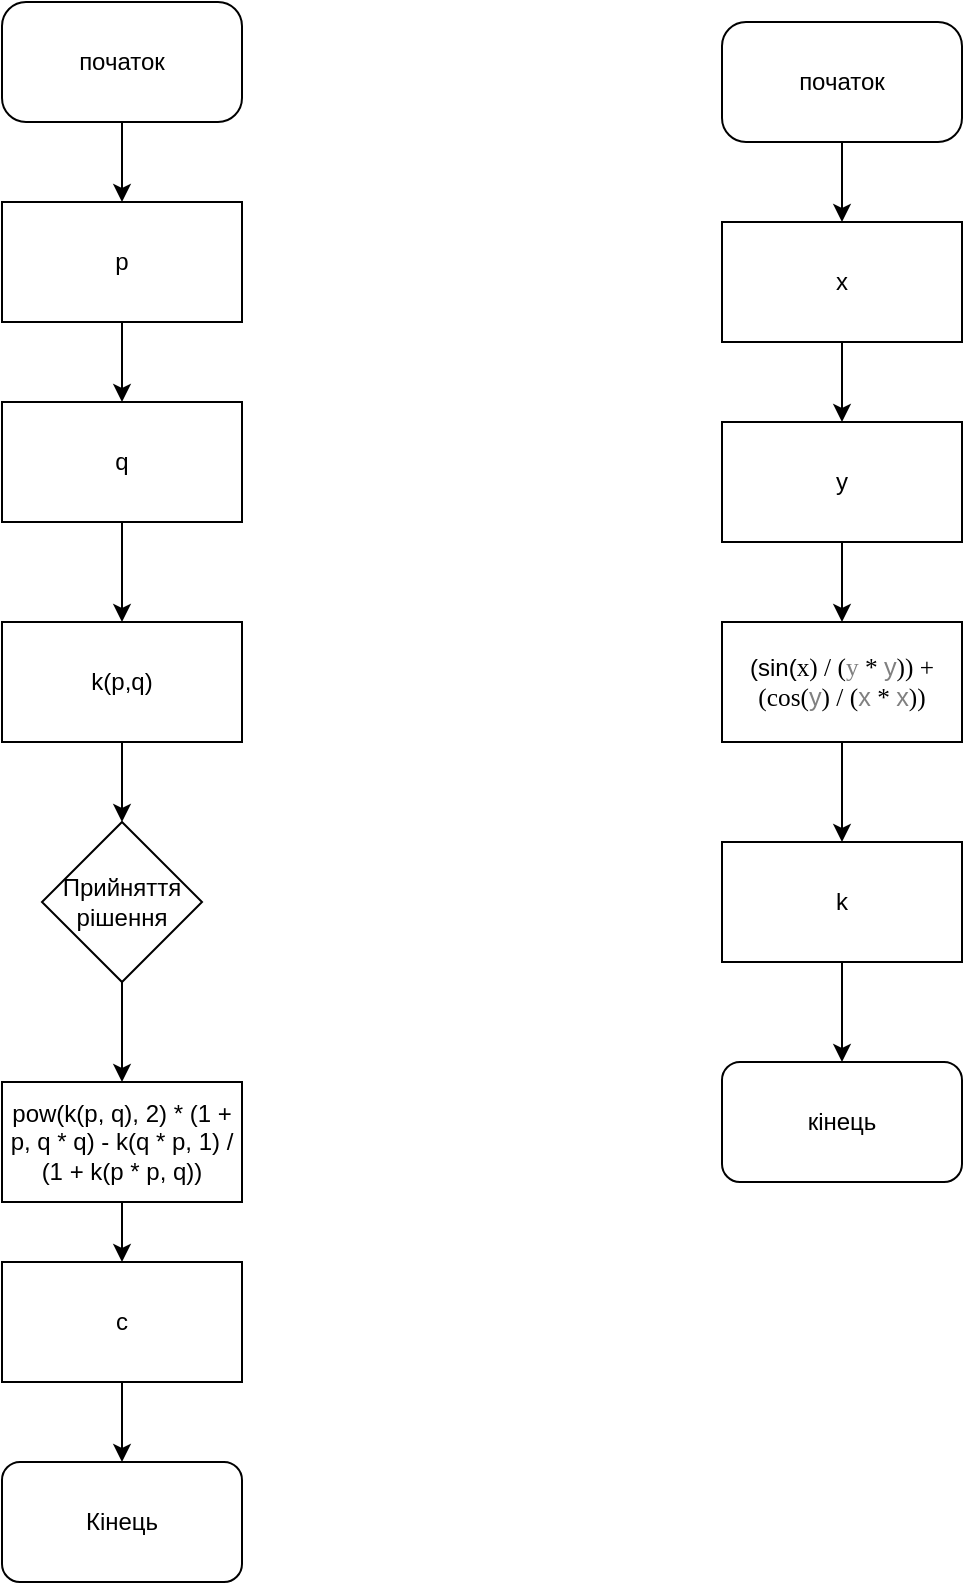 <mxfile version="22.0.4" type="device" pages="3">
  <diagram name="Сторінка-1" id="QxdSQYeCyEavbo-ozeb7">
    <mxGraphModel dx="1386" dy="913" grid="1" gridSize="10" guides="1" tooltips="1" connect="1" arrows="1" fold="1" page="1" pageScale="1" pageWidth="827" pageHeight="1169" math="0" shadow="0">
      <root>
        <mxCell id="0" />
        <mxCell id="1" parent="0" />
        <mxCell id="gPBlwIx7ymKg1EfcArO2-4" style="edgeStyle=orthogonalEdgeStyle;rounded=0;orthogonalLoop=1;jettySize=auto;html=1;" parent="1" source="gPBlwIx7ymKg1EfcArO2-1" target="gPBlwIx7ymKg1EfcArO2-2" edge="1">
          <mxGeometry relative="1" as="geometry" />
        </mxCell>
        <mxCell id="gPBlwIx7ymKg1EfcArO2-1" value="початок" style="rounded=1;whiteSpace=wrap;html=1;arcSize=20;" parent="1" vertex="1">
          <mxGeometry x="200" y="70" width="120" height="60" as="geometry" />
        </mxCell>
        <mxCell id="gPBlwIx7ymKg1EfcArO2-6" style="edgeStyle=orthogonalEdgeStyle;rounded=0;orthogonalLoop=1;jettySize=auto;html=1;" parent="1" source="gPBlwIx7ymKg1EfcArO2-2" target="gPBlwIx7ymKg1EfcArO2-3" edge="1">
          <mxGeometry relative="1" as="geometry" />
        </mxCell>
        <mxCell id="gPBlwIx7ymKg1EfcArO2-2" value="p" style="rounded=0;whiteSpace=wrap;html=1;" parent="1" vertex="1">
          <mxGeometry x="200" y="170" width="120" height="60" as="geometry" />
        </mxCell>
        <mxCell id="gPBlwIx7ymKg1EfcArO2-9" style="edgeStyle=orthogonalEdgeStyle;rounded=0;orthogonalLoop=1;jettySize=auto;html=1;" parent="1" source="gPBlwIx7ymKg1EfcArO2-3" target="gPBlwIx7ymKg1EfcArO2-7" edge="1">
          <mxGeometry relative="1" as="geometry" />
        </mxCell>
        <mxCell id="gPBlwIx7ymKg1EfcArO2-3" value="q" style="rounded=0;whiteSpace=wrap;html=1;" parent="1" vertex="1">
          <mxGeometry x="200" y="270" width="120" height="60" as="geometry" />
        </mxCell>
        <mxCell id="gPBlwIx7ymKg1EfcArO2-10" style="edgeStyle=orthogonalEdgeStyle;rounded=0;orthogonalLoop=1;jettySize=auto;html=1;" parent="1" source="gPBlwIx7ymKg1EfcArO2-7" target="gPBlwIx7ymKg1EfcArO2-8" edge="1">
          <mxGeometry relative="1" as="geometry" />
        </mxCell>
        <mxCell id="gPBlwIx7ymKg1EfcArO2-7" value="k(p,q)" style="rounded=0;whiteSpace=wrap;html=1;" parent="1" vertex="1">
          <mxGeometry x="200" y="380" width="120" height="60" as="geometry" />
        </mxCell>
        <mxCell id="gPBlwIx7ymKg1EfcArO2-12" style="edgeStyle=orthogonalEdgeStyle;rounded=0;orthogonalLoop=1;jettySize=auto;html=1;" parent="1" source="gPBlwIx7ymKg1EfcArO2-8" target="gPBlwIx7ymKg1EfcArO2-11" edge="1">
          <mxGeometry relative="1" as="geometry" />
        </mxCell>
        <mxCell id="gPBlwIx7ymKg1EfcArO2-8" value="Прийняття рішення" style="rhombus;whiteSpace=wrap;html=1;" parent="1" vertex="1">
          <mxGeometry x="220" y="480" width="80" height="80" as="geometry" />
        </mxCell>
        <mxCell id="gPBlwIx7ymKg1EfcArO2-14" style="edgeStyle=orthogonalEdgeStyle;rounded=0;orthogonalLoop=1;jettySize=auto;html=1;" parent="1" source="gPBlwIx7ymKg1EfcArO2-11" target="gPBlwIx7ymKg1EfcArO2-13" edge="1">
          <mxGeometry relative="1" as="geometry" />
        </mxCell>
        <mxCell id="gPBlwIx7ymKg1EfcArO2-11" value="pow(k(p, q), 2) * (1 +&lt;br/&gt;p, q * q) - k(q * p, 1) / (1 + k(p * p, q))" style="rounded=0;whiteSpace=wrap;html=1;" parent="1" vertex="1">
          <mxGeometry x="200" y="610" width="120" height="60" as="geometry" />
        </mxCell>
        <mxCell id="gPBlwIx7ymKg1EfcArO2-17" style="edgeStyle=orthogonalEdgeStyle;rounded=0;orthogonalLoop=1;jettySize=auto;html=1;" parent="1" source="gPBlwIx7ymKg1EfcArO2-13" target="gPBlwIx7ymKg1EfcArO2-16" edge="1">
          <mxGeometry relative="1" as="geometry" />
        </mxCell>
        <mxCell id="gPBlwIx7ymKg1EfcArO2-13" value="с" style="rounded=0;whiteSpace=wrap;html=1;" parent="1" vertex="1">
          <mxGeometry x="200" y="700" width="120" height="60" as="geometry" />
        </mxCell>
        <mxCell id="gPBlwIx7ymKg1EfcArO2-16" value="Кінець" style="rounded=1;whiteSpace=wrap;html=1;" parent="1" vertex="1">
          <mxGeometry x="200" y="800" width="120" height="60" as="geometry" />
        </mxCell>
        <mxCell id="gPBlwIx7ymKg1EfcArO2-18" style="edgeStyle=orthogonalEdgeStyle;rounded=0;orthogonalLoop=1;jettySize=auto;html=1;" parent="1" source="gPBlwIx7ymKg1EfcArO2-19" target="gPBlwIx7ymKg1EfcArO2-21" edge="1">
          <mxGeometry relative="1" as="geometry" />
        </mxCell>
        <mxCell id="gPBlwIx7ymKg1EfcArO2-19" value="початок" style="rounded=1;whiteSpace=wrap;html=1;arcSize=20;" parent="1" vertex="1">
          <mxGeometry x="560" y="80" width="120" height="60" as="geometry" />
        </mxCell>
        <mxCell id="gPBlwIx7ymKg1EfcArO2-20" style="edgeStyle=orthogonalEdgeStyle;rounded=0;orthogonalLoop=1;jettySize=auto;html=1;" parent="1" source="gPBlwIx7ymKg1EfcArO2-21" target="gPBlwIx7ymKg1EfcArO2-22" edge="1">
          <mxGeometry relative="1" as="geometry" />
        </mxCell>
        <mxCell id="gPBlwIx7ymKg1EfcArO2-21" value="x" style="rounded=0;whiteSpace=wrap;html=1;" parent="1" vertex="1">
          <mxGeometry x="560" y="180" width="120" height="60" as="geometry" />
        </mxCell>
        <mxCell id="gPBlwIx7ymKg1EfcArO2-24" style="edgeStyle=orthogonalEdgeStyle;rounded=0;orthogonalLoop=1;jettySize=auto;html=1;" parent="1" source="gPBlwIx7ymKg1EfcArO2-22" target="gPBlwIx7ymKg1EfcArO2-23" edge="1">
          <mxGeometry relative="1" as="geometry" />
        </mxCell>
        <mxCell id="gPBlwIx7ymKg1EfcArO2-22" value="y" style="rounded=0;whiteSpace=wrap;html=1;" parent="1" vertex="1">
          <mxGeometry x="560" y="280" width="120" height="60" as="geometry" />
        </mxCell>
        <mxCell id="gPBlwIx7ymKg1EfcArO2-26" style="edgeStyle=orthogonalEdgeStyle;rounded=0;orthogonalLoop=1;jettySize=auto;html=1;" parent="1" source="gPBlwIx7ymKg1EfcArO2-23" target="gPBlwIx7ymKg1EfcArO2-25" edge="1">
          <mxGeometry relative="1" as="geometry" />
        </mxCell>
        <mxCell id="gPBlwIx7ymKg1EfcArO2-23" value="(sin(&lt;span style=&quot;font-size:9.5pt;line-height:105%;font-family:&amp;quot;Cascadia Mono&amp;quot;;mso-fareast-font-family:&lt;br/&gt;Calibri;mso-fareast-theme-font:minor-latin;mso-bidi-font-family:&amp;quot;Cascadia Mono&amp;quot;;&lt;br/&gt;color:gray;mso-ansi-language:UK;mso-fareast-language:EN-US;mso-bidi-language:&lt;br/&gt;AR-SA&quot;&gt;x&lt;/span&gt;&lt;span style=&quot;font-size: 9.5pt; line-height: 105%; font-family: &amp;quot;Cascadia Mono&amp;quot;;&quot;&gt;) / (&lt;/span&gt;&lt;span style=&quot;font-size:9.5pt;line-height:&lt;br/&gt;105%;font-family:&amp;quot;Cascadia Mono&amp;quot;;mso-fareast-font-family:Calibri;mso-fareast-theme-font:&lt;br/&gt;minor-latin;mso-bidi-font-family:&amp;quot;Cascadia Mono&amp;quot;;color:gray;mso-ansi-language:&lt;br/&gt;UK;mso-fareast-language:EN-US;mso-bidi-language:AR-SA&quot;&gt;y&lt;/span&gt;&lt;span style=&quot;font-size: 9.5pt; line-height: 105%; font-family: &amp;quot;Cascadia Mono&amp;quot;;&quot;&gt; * &lt;/span&gt;&lt;span style=&quot;font-size:9.5pt;line-height:105%;font-family:&lt;br/&gt;&amp;quot;Cascadia Mono&amp;quot;;mso-fareast-font-family:Calibri;mso-fareast-theme-font:minor-latin;&lt;br/&gt;mso-bidi-font-family:&amp;quot;Cascadia Mono&amp;quot;;color:gray;mso-ansi-language:UK;&lt;br/&gt;mso-fareast-language:EN-US;mso-bidi-language:AR-SA&quot;&gt;y&lt;/span&gt;&lt;span style=&quot;font-size: 9.5pt; line-height: 105%; font-family: &amp;quot;Cascadia Mono&amp;quot;;&quot;&gt;)) + (cos(&lt;/span&gt;&lt;span style=&quot;font-size:9.5pt;line-height:105%;&lt;br/&gt;font-family:&amp;quot;Cascadia Mono&amp;quot;;mso-fareast-font-family:Calibri;mso-fareast-theme-font:&lt;br/&gt;minor-latin;mso-bidi-font-family:&amp;quot;Cascadia Mono&amp;quot;;color:gray;mso-ansi-language:&lt;br/&gt;UK;mso-fareast-language:EN-US;mso-bidi-language:AR-SA&quot;&gt;y&lt;/span&gt;&lt;span style=&quot;font-size: 9.5pt; line-height: 105%; font-family: &amp;quot;Cascadia Mono&amp;quot;;&quot;&gt;) / (&lt;/span&gt;&lt;span style=&quot;font-size:9.5pt;line-height:105%;font-family:&lt;br/&gt;&amp;quot;Cascadia Mono&amp;quot;;mso-fareast-font-family:Calibri;mso-fareast-theme-font:minor-latin;&lt;br/&gt;mso-bidi-font-family:&amp;quot;Cascadia Mono&amp;quot;;color:gray;mso-ansi-language:UK;&lt;br/&gt;mso-fareast-language:EN-US;mso-bidi-language:AR-SA&quot;&gt;x&lt;/span&gt;&lt;span style=&quot;font-size: 9.5pt; line-height: 105%; font-family: &amp;quot;Cascadia Mono&amp;quot;;&quot;&gt; * &lt;/span&gt;&lt;span style=&quot;font-size:9.5pt;line-height:105%;font-family:&lt;br/&gt;&amp;quot;Cascadia Mono&amp;quot;;mso-fareast-font-family:Calibri;mso-fareast-theme-font:minor-latin;&lt;br/&gt;mso-bidi-font-family:&amp;quot;Cascadia Mono&amp;quot;;color:gray;mso-ansi-language:UK;&lt;br/&gt;mso-fareast-language:EN-US;mso-bidi-language:AR-SA&quot;&gt;x&lt;/span&gt;&lt;span style=&quot;font-size: 9.5pt; line-height: 105%; font-family: &amp;quot;Cascadia Mono&amp;quot;;&quot;&gt;))&lt;/span&gt;" style="rounded=0;whiteSpace=wrap;html=1;" parent="1" vertex="1">
          <mxGeometry x="560" y="380" width="120" height="60" as="geometry" />
        </mxCell>
        <mxCell id="gPBlwIx7ymKg1EfcArO2-28" style="edgeStyle=orthogonalEdgeStyle;rounded=0;orthogonalLoop=1;jettySize=auto;html=1;" parent="1" source="gPBlwIx7ymKg1EfcArO2-25" target="gPBlwIx7ymKg1EfcArO2-27" edge="1">
          <mxGeometry relative="1" as="geometry" />
        </mxCell>
        <mxCell id="gPBlwIx7ymKg1EfcArO2-25" value="k" style="rounded=0;whiteSpace=wrap;html=1;" parent="1" vertex="1">
          <mxGeometry x="560" y="490" width="120" height="60" as="geometry" />
        </mxCell>
        <mxCell id="gPBlwIx7ymKg1EfcArO2-27" value="кінець" style="rounded=1;whiteSpace=wrap;html=1;" parent="1" vertex="1">
          <mxGeometry x="560" y="600" width="120" height="60" as="geometry" />
        </mxCell>
      </root>
    </mxGraphModel>
  </diagram>
  <diagram id="mXCLncV3qiM3gUV6fFLU" name="Сторінка-2">
    <mxGraphModel dx="1386" dy="913" grid="1" gridSize="10" guides="1" tooltips="1" connect="1" arrows="1" fold="1" page="1" pageScale="1" pageWidth="827" pageHeight="1169" math="0" shadow="0">
      <root>
        <mxCell id="0" />
        <mxCell id="1" parent="0" />
        <mxCell id="I7byJGh41PHR4LQle18K-1" style="edgeStyle=orthogonalEdgeStyle;rounded=0;orthogonalLoop=1;jettySize=auto;html=1;" parent="1" edge="1">
          <mxGeometry relative="1" as="geometry">
            <mxPoint x="620" y="140" as="sourcePoint" />
            <mxPoint x="620" y="180" as="targetPoint" />
          </mxGeometry>
        </mxCell>
        <mxCell id="I7byJGh41PHR4LQle18K-3" style="edgeStyle=orthogonalEdgeStyle;rounded=0;orthogonalLoop=1;jettySize=auto;html=1;" parent="1" edge="1">
          <mxGeometry relative="1" as="geometry">
            <mxPoint x="620" y="240" as="sourcePoint" />
            <mxPoint x="620" y="280" as="targetPoint" />
          </mxGeometry>
        </mxCell>
        <mxCell id="I7byJGh41PHR4LQle18K-5" style="edgeStyle=orthogonalEdgeStyle;rounded=0;orthogonalLoop=1;jettySize=auto;html=1;" parent="1" edge="1">
          <mxGeometry relative="1" as="geometry">
            <mxPoint x="620" y="340" as="sourcePoint" />
            <mxPoint x="620" y="380" as="targetPoint" />
          </mxGeometry>
        </mxCell>
        <mxCell id="I7byJGh41PHR4LQle18K-7" style="edgeStyle=orthogonalEdgeStyle;rounded=0;orthogonalLoop=1;jettySize=auto;html=1;" parent="1" edge="1">
          <mxGeometry relative="1" as="geometry">
            <mxPoint x="620" y="440" as="sourcePoint" />
            <mxPoint x="620" y="490" as="targetPoint" />
          </mxGeometry>
        </mxCell>
        <mxCell id="I7byJGh41PHR4LQle18K-9" style="edgeStyle=orthogonalEdgeStyle;rounded=0;orthogonalLoop=1;jettySize=auto;html=1;" parent="1" edge="1">
          <mxGeometry relative="1" as="geometry">
            <mxPoint x="620" y="550" as="sourcePoint" />
            <mxPoint x="620" y="600" as="targetPoint" />
          </mxGeometry>
        </mxCell>
        <mxCell id="I7byJGh41PHR4LQle18K-12" value="" style="ellipse;whiteSpace=wrap;html=1;fillColor=#330000;" parent="1" vertex="1">
          <mxGeometry x="560" y="50" width="120" height="90" as="geometry" />
        </mxCell>
        <mxCell id="I7byJGh41PHR4LQle18K-13" value="" style="ellipse;whiteSpace=wrap;html=1;fillColor=#33001A;" parent="1" vertex="1">
          <mxGeometry x="560" y="600" width="120" height="90" as="geometry" />
        </mxCell>
        <mxCell id="I7byJGh41PHR4LQle18K-14" value="x" style="rounded=1;whiteSpace=wrap;html=1;arcSize=50;" parent="1" vertex="1">
          <mxGeometry x="560" y="180" width="120" height="60" as="geometry" />
        </mxCell>
        <mxCell id="I7byJGh41PHR4LQle18K-15" value="y" style="rounded=1;whiteSpace=wrap;html=1;arcSize=50;" parent="1" vertex="1">
          <mxGeometry x="560" y="280" width="120" height="60" as="geometry" />
        </mxCell>
        <mxCell id="I7byJGh41PHR4LQle18K-16" value="(sin(x&lt;span style=&quot;border-color: var(--border-color); font-size: 9.5pt; line-height: 13.3px; font-family: &amp;quot;Cascadia Mono&amp;quot;;&quot;&gt;) / (&lt;/span&gt;&lt;span style=&quot;border-color: var(--border-color); font-size: 9.5pt; font-family: &amp;quot;Cascadia Mono&amp;quot;; color: gray;&quot;&gt;y&lt;/span&gt;&lt;span style=&quot;border-color: var(--border-color); font-size: 9.5pt; line-height: 13.3px; font-family: &amp;quot;Cascadia Mono&amp;quot;;&quot;&gt;&amp;nbsp;*&amp;nbsp;&lt;/span&gt;&lt;span style=&quot;border-color: var(--border-color); font-size: 9.5pt; line-height: 13.3px; color: gray;&quot;&gt;y&lt;/span&gt;&lt;span style=&quot;border-color: var(--border-color); font-size: 9.5pt; line-height: 13.3px; font-family: &amp;quot;Cascadia Mono&amp;quot;;&quot;&gt;)) + (cos(&lt;/span&gt;&lt;span style=&quot;border-color: var(--border-color); font-size: 9.5pt; line-height: 13.3px; color: gray;&quot;&gt;y&lt;/span&gt;&lt;span style=&quot;border-color: var(--border-color); font-size: 9.5pt; line-height: 13.3px; font-family: &amp;quot;Cascadia Mono&amp;quot;;&quot;&gt;) / (&lt;/span&gt;&lt;span style=&quot;border-color: var(--border-color); font-size: 9.5pt; line-height: 13.3px; color: gray;&quot;&gt;x&lt;/span&gt;&lt;span style=&quot;border-color: var(--border-color); font-size: 9.5pt; line-height: 13.3px; font-family: &amp;quot;Cascadia Mono&amp;quot;;&quot;&gt;&amp;nbsp;*&amp;nbsp;&lt;/span&gt;&lt;span style=&quot;border-color: var(--border-color); font-size: 9.5pt; line-height: 13.3px; color: gray;&quot;&gt;x&lt;/span&gt;&lt;span style=&quot;border-color: var(--border-color); font-size: 9.5pt; line-height: 13.3px; font-family: &amp;quot;Cascadia Mono&amp;quot;;&quot;&gt;))&lt;/span&gt;" style="rounded=1;whiteSpace=wrap;html=1;arcSize=50;" parent="1" vertex="1">
          <mxGeometry x="560" y="380" width="120" height="60" as="geometry" />
        </mxCell>
        <mxCell id="I7byJGh41PHR4LQle18K-17" value="k" style="rounded=1;whiteSpace=wrap;html=1;" parent="1" vertex="1">
          <mxGeometry x="560" y="490" width="120" height="60" as="geometry" />
        </mxCell>
        <mxCell id="QFw2sNkkdU9pgSm0dtqJ-1" style="edgeStyle=orthogonalEdgeStyle;rounded=0;orthogonalLoop=1;jettySize=auto;html=1;" parent="1" edge="1">
          <mxGeometry relative="1" as="geometry">
            <mxPoint x="260" y="130" as="sourcePoint" />
            <mxPoint x="260" y="170" as="targetPoint" />
          </mxGeometry>
        </mxCell>
        <mxCell id="QFw2sNkkdU9pgSm0dtqJ-3" style="edgeStyle=orthogonalEdgeStyle;rounded=0;orthogonalLoop=1;jettySize=auto;html=1;" parent="1" edge="1">
          <mxGeometry relative="1" as="geometry">
            <mxPoint x="260" y="230" as="sourcePoint" />
            <mxPoint x="260" y="270" as="targetPoint" />
          </mxGeometry>
        </mxCell>
        <mxCell id="QFw2sNkkdU9pgSm0dtqJ-5" style="edgeStyle=orthogonalEdgeStyle;rounded=0;orthogonalLoop=1;jettySize=auto;html=1;" parent="1" edge="1">
          <mxGeometry relative="1" as="geometry">
            <mxPoint x="260" y="330" as="sourcePoint" />
            <mxPoint x="260" y="380" as="targetPoint" />
          </mxGeometry>
        </mxCell>
        <mxCell id="QFw2sNkkdU9pgSm0dtqJ-7" style="edgeStyle=orthogonalEdgeStyle;rounded=0;orthogonalLoop=1;jettySize=auto;html=1;" parent="1" target="QFw2sNkkdU9pgSm0dtqJ-10" edge="1">
          <mxGeometry relative="1" as="geometry">
            <mxPoint x="260" y="440" as="sourcePoint" />
          </mxGeometry>
        </mxCell>
        <mxCell id="QFw2sNkkdU9pgSm0dtqJ-9" style="edgeStyle=orthogonalEdgeStyle;rounded=0;orthogonalLoop=1;jettySize=auto;html=1;" parent="1" source="QFw2sNkkdU9pgSm0dtqJ-10" edge="1">
          <mxGeometry relative="1" as="geometry">
            <mxPoint x="260" y="610" as="targetPoint" />
          </mxGeometry>
        </mxCell>
        <mxCell id="QFw2sNkkdU9pgSm0dtqJ-10" value="Прийняття рішення" style="rhombus;whiteSpace=wrap;html=1;" parent="1" vertex="1">
          <mxGeometry x="220" y="480" width="80" height="80" as="geometry" />
        </mxCell>
        <mxCell id="QFw2sNkkdU9pgSm0dtqJ-11" style="edgeStyle=orthogonalEdgeStyle;rounded=0;orthogonalLoop=1;jettySize=auto;html=1;" parent="1" edge="1">
          <mxGeometry relative="1" as="geometry">
            <mxPoint x="260" y="670" as="sourcePoint" />
            <mxPoint x="260" y="700" as="targetPoint" />
          </mxGeometry>
        </mxCell>
        <mxCell id="QFw2sNkkdU9pgSm0dtqJ-13" style="edgeStyle=orthogonalEdgeStyle;rounded=0;orthogonalLoop=1;jettySize=auto;html=1;" parent="1" edge="1">
          <mxGeometry relative="1" as="geometry">
            <mxPoint x="260" y="760" as="sourcePoint" />
            <mxPoint x="260" y="800" as="targetPoint" />
          </mxGeometry>
        </mxCell>
        <mxCell id="QFw2sNkkdU9pgSm0dtqJ-16" value="" style="ellipse;whiteSpace=wrap;html=1;fillColor=#33001A;" parent="1" vertex="1">
          <mxGeometry x="200" y="40" width="120" height="90" as="geometry" />
        </mxCell>
        <mxCell id="QFw2sNkkdU9pgSm0dtqJ-17" value="" style="ellipse;whiteSpace=wrap;html=1;fillColor=#33001A;" parent="1" vertex="1">
          <mxGeometry x="200" y="800" width="120" height="90" as="geometry" />
        </mxCell>
        <mxCell id="QFw2sNkkdU9pgSm0dtqJ-18" value="p" style="rounded=1;whiteSpace=wrap;html=1;arcSize=50;" parent="1" vertex="1">
          <mxGeometry x="200" y="170" width="120" height="60" as="geometry" />
        </mxCell>
        <mxCell id="QFw2sNkkdU9pgSm0dtqJ-19" value="q" style="rounded=1;whiteSpace=wrap;html=1;arcSize=50;" parent="1" vertex="1">
          <mxGeometry x="200" y="270" width="120" height="60" as="geometry" />
        </mxCell>
        <mxCell id="QFw2sNkkdU9pgSm0dtqJ-20" value="k(p,q)" style="rounded=1;whiteSpace=wrap;html=1;arcSize=50;" parent="1" vertex="1">
          <mxGeometry x="200" y="380" width="120" height="60" as="geometry" />
        </mxCell>
        <mxCell id="QFw2sNkkdU9pgSm0dtqJ-21" value="pow(k(p, q), 2) * (1 +&lt;br style=&quot;border-color: var(--border-color);&quot;&gt;p, q * q) - k(q * p, 1) / (1 + k(p * p, q))" style="rounded=1;whiteSpace=wrap;html=1;arcSize=50;" parent="1" vertex="1">
          <mxGeometry x="200" y="610" width="120" height="60" as="geometry" />
        </mxCell>
        <mxCell id="QFw2sNkkdU9pgSm0dtqJ-22" value="с" style="rounded=1;whiteSpace=wrap;html=1;arcSize=50;" parent="1" vertex="1">
          <mxGeometry x="200" y="700" width="120" height="60" as="geometry" />
        </mxCell>
      </root>
    </mxGraphModel>
  </diagram>
  <diagram id="uFvmqb_397iQMYUFQwmp" name="Сторінка-3">
    <mxGraphModel dx="1386" dy="913" grid="1" gridSize="10" guides="1" tooltips="1" connect="1" arrows="1" fold="1" page="1" pageScale="1" pageWidth="827" pageHeight="1169" math="0" shadow="0">
      <root>
        <mxCell id="0" />
        <mxCell id="1" parent="0" />
        <mxCell id="66US4VaWUX-LfgVh3Kyc-4" style="edgeStyle=orthogonalEdgeStyle;rounded=0;orthogonalLoop=1;jettySize=auto;html=1;" edge="1" parent="1" source="66US4VaWUX-LfgVh3Kyc-1" target="66US4VaWUX-LfgVh3Kyc-2">
          <mxGeometry relative="1" as="geometry" />
        </mxCell>
        <mxCell id="66US4VaWUX-LfgVh3Kyc-1" value="початок" style="rounded=1;whiteSpace=wrap;html=1;" vertex="1" parent="1">
          <mxGeometry x="220" y="110" width="120" height="60" as="geometry" />
        </mxCell>
        <mxCell id="66US4VaWUX-LfgVh3Kyc-5" style="edgeStyle=orthogonalEdgeStyle;rounded=0;orthogonalLoop=1;jettySize=auto;html=1;" edge="1" parent="1" source="66US4VaWUX-LfgVh3Kyc-2" target="66US4VaWUX-LfgVh3Kyc-3">
          <mxGeometry relative="1" as="geometry" />
        </mxCell>
        <mxCell id="66US4VaWUX-LfgVh3Kyc-2" value="p" style="rounded=0;whiteSpace=wrap;html=1;" vertex="1" parent="1">
          <mxGeometry x="220" y="210" width="120" height="60" as="geometry" />
        </mxCell>
        <mxCell id="66US4VaWUX-LfgVh3Kyc-7" style="edgeStyle=orthogonalEdgeStyle;rounded=0;orthogonalLoop=1;jettySize=auto;html=1;" edge="1" parent="1" source="66US4VaWUX-LfgVh3Kyc-3" target="66US4VaWUX-LfgVh3Kyc-6">
          <mxGeometry relative="1" as="geometry" />
        </mxCell>
        <mxCell id="66US4VaWUX-LfgVh3Kyc-3" value="q" style="rounded=0;whiteSpace=wrap;html=1;" vertex="1" parent="1">
          <mxGeometry x="220" y="310" width="120" height="60" as="geometry" />
        </mxCell>
        <mxCell id="66US4VaWUX-LfgVh3Kyc-9" style="edgeStyle=orthogonalEdgeStyle;rounded=0;orthogonalLoop=1;jettySize=auto;html=1;" edge="1" parent="1" source="66US4VaWUX-LfgVh3Kyc-6" target="66US4VaWUX-LfgVh3Kyc-8">
          <mxGeometry relative="1" as="geometry" />
        </mxCell>
        <mxCell id="66US4VaWUX-LfgVh3Kyc-6" value="k(x, y)" style="rounded=0;whiteSpace=wrap;html=1;" vertex="1" parent="1">
          <mxGeometry x="220" y="410" width="120" height="60" as="geometry" />
        </mxCell>
        <mxCell id="66US4VaWUX-LfgVh3Kyc-11" style="edgeStyle=orthogonalEdgeStyle;rounded=0;orthogonalLoop=1;jettySize=auto;html=1;" edge="1" parent="1" source="66US4VaWUX-LfgVh3Kyc-8" target="66US4VaWUX-LfgVh3Kyc-10">
          <mxGeometry relative="1" as="geometry" />
        </mxCell>
        <mxCell id="66US4VaWUX-LfgVh3Kyc-8" value="c" style="rounded=0;whiteSpace=wrap;html=1;" vertex="1" parent="1">
          <mxGeometry x="220" y="510" width="120" height="60" as="geometry" />
        </mxCell>
        <mxCell id="66US4VaWUX-LfgVh3Kyc-10" value="кінець" style="rounded=1;whiteSpace=wrap;html=1;" vertex="1" parent="1">
          <mxGeometry x="220" y="610" width="120" height="60" as="geometry" />
        </mxCell>
      </root>
    </mxGraphModel>
  </diagram>
</mxfile>
